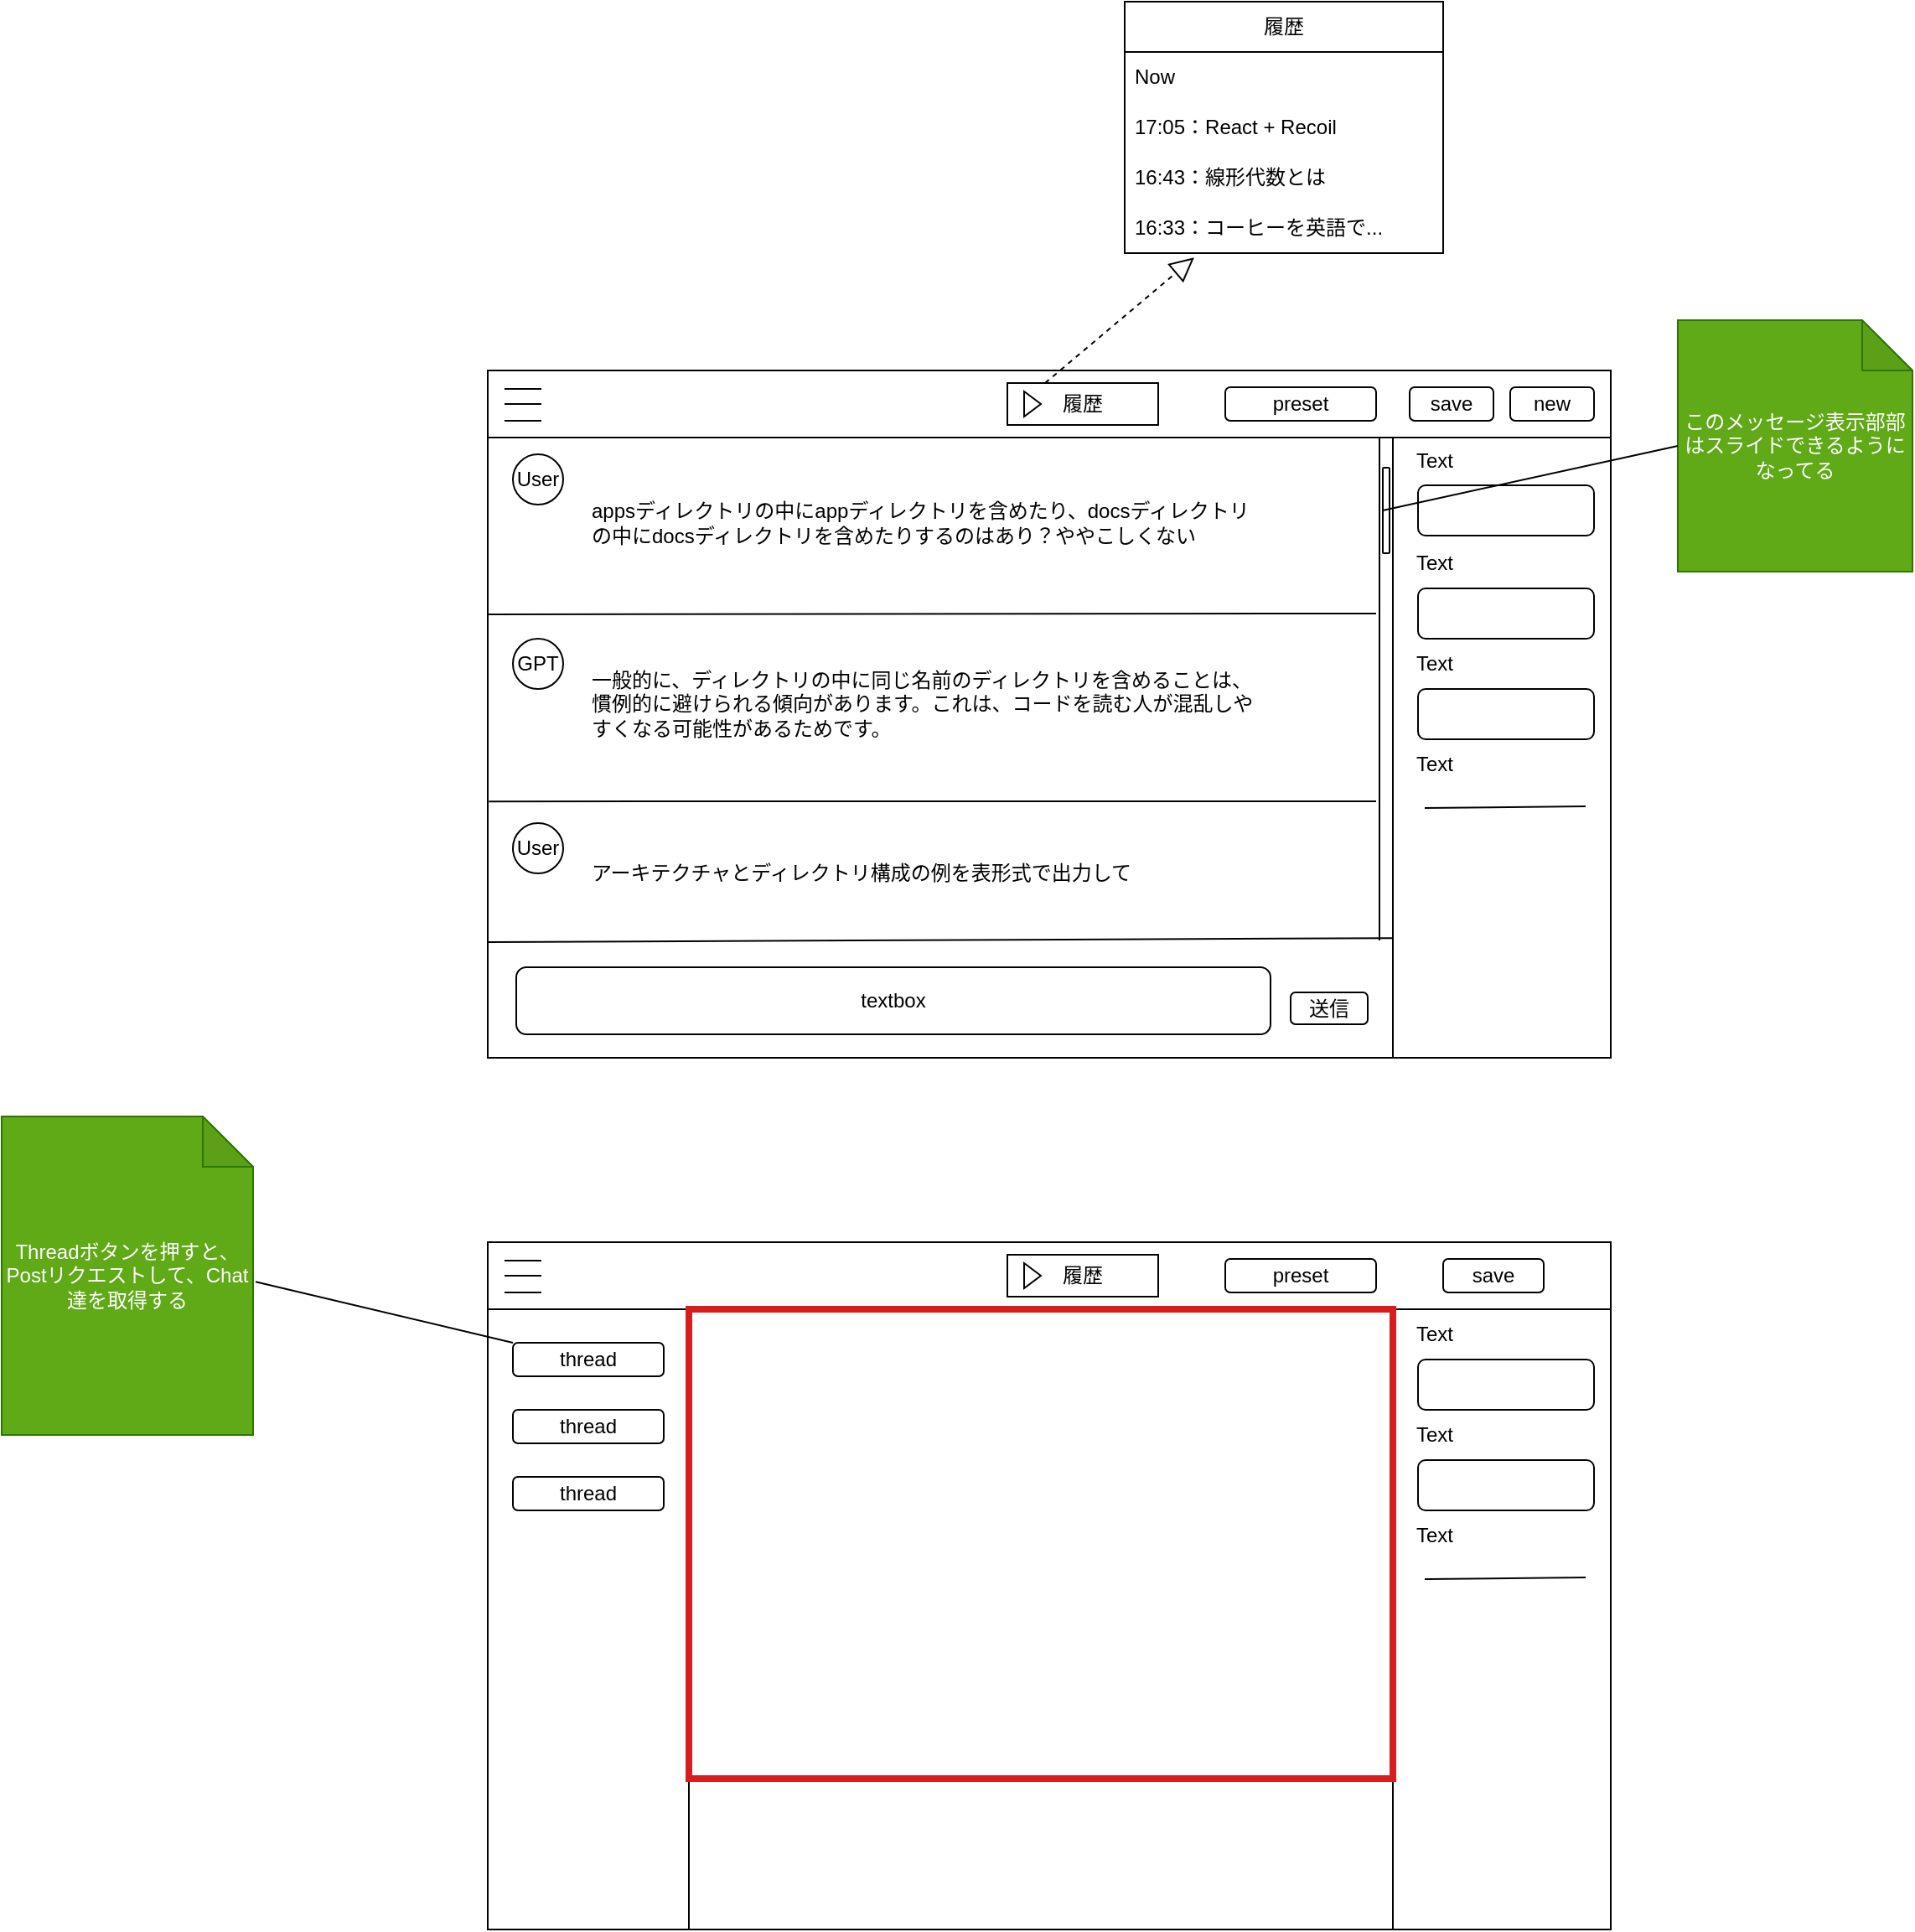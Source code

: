 <mxfile>
    <diagram id="VdgsyUHHD2g-uRMNJ1eA" name="Page-1">
        <mxGraphModel dx="1615" dy="1791" grid="1" gridSize="10" guides="1" tooltips="1" connect="1" arrows="1" fold="1" page="1" pageScale="1" pageWidth="827" pageHeight="1169" math="0" shadow="0">
            <root>
                <mxCell id="0"/>
                <mxCell id="1" parent="0"/>
                <mxCell id="2" value="" style="rounded=0;whiteSpace=wrap;html=1;" parent="1" vertex="1">
                    <mxGeometry x="50" y="100" width="670" height="410" as="geometry"/>
                </mxCell>
                <mxCell id="6" value="" style="rounded=0;whiteSpace=wrap;html=1;" parent="1" vertex="1">
                    <mxGeometry x="590" y="140" width="130" height="370" as="geometry"/>
                </mxCell>
                <mxCell id="10" value="" style="rounded=0;whiteSpace=wrap;html=1;" parent="1" vertex="1">
                    <mxGeometry x="50" y="100" width="670" height="40" as="geometry"/>
                </mxCell>
                <mxCell id="12" value="" style="rounded=1;whiteSpace=wrap;html=1;" parent="1" vertex="1">
                    <mxGeometry x="605" y="230" width="105" height="30" as="geometry"/>
                </mxCell>
                <mxCell id="13" value="" style="rounded=1;whiteSpace=wrap;html=1;" parent="1" vertex="1">
                    <mxGeometry x="605" y="290" width="105" height="30" as="geometry"/>
                </mxCell>
                <mxCell id="14" value="Text" style="text;html=1;strokeColor=none;fillColor=none;align=center;verticalAlign=middle;whiteSpace=wrap;rounded=0;" parent="1" vertex="1">
                    <mxGeometry x="590" y="200" width="50" height="30" as="geometry"/>
                </mxCell>
                <mxCell id="15" value="Text" style="text;html=1;strokeColor=none;fillColor=none;align=center;verticalAlign=middle;whiteSpace=wrap;rounded=0;" parent="1" vertex="1">
                    <mxGeometry x="590" y="260" width="50" height="30" as="geometry"/>
                </mxCell>
                <mxCell id="16" value="Text" style="text;html=1;strokeColor=none;fillColor=none;align=center;verticalAlign=middle;whiteSpace=wrap;rounded=0;" parent="1" vertex="1">
                    <mxGeometry x="590" y="320" width="50" height="30" as="geometry"/>
                </mxCell>
                <mxCell id="17" value="" style="endArrow=none;html=1;" parent="1" edge="1">
                    <mxGeometry width="50" height="50" relative="1" as="geometry">
                        <mxPoint x="609" y="361" as="sourcePoint"/>
                        <mxPoint x="705" y="360" as="targetPoint"/>
                    </mxGeometry>
                </mxCell>
                <mxCell id="18" value="preset" style="rounded=1;whiteSpace=wrap;html=1;" parent="1" vertex="1">
                    <mxGeometry x="490" y="110" width="90" height="20" as="geometry"/>
                </mxCell>
                <mxCell id="19" value="save" style="rounded=1;whiteSpace=wrap;html=1;" parent="1" vertex="1">
                    <mxGeometry x="600" y="110" width="50" height="20" as="geometry"/>
                </mxCell>
                <mxCell id="51" value="" style="endArrow=none;html=1;" parent="1" edge="1">
                    <mxGeometry width="50" height="50" relative="1" as="geometry">
                        <mxPoint x="60" y="111" as="sourcePoint"/>
                        <mxPoint x="82" y="111" as="targetPoint"/>
                    </mxGeometry>
                </mxCell>
                <mxCell id="52" value="" style="endArrow=none;html=1;" parent="1" edge="1">
                    <mxGeometry width="50" height="50" relative="1" as="geometry">
                        <mxPoint x="60" y="120" as="sourcePoint"/>
                        <mxPoint x="82" y="120" as="targetPoint"/>
                    </mxGeometry>
                </mxCell>
                <mxCell id="53" value="" style="endArrow=none;html=1;" parent="1" edge="1">
                    <mxGeometry width="50" height="50" relative="1" as="geometry">
                        <mxPoint x="60" y="130" as="sourcePoint"/>
                        <mxPoint x="82" y="130" as="targetPoint"/>
                    </mxGeometry>
                </mxCell>
                <mxCell id="55" value="" style="rounded=0;whiteSpace=wrap;html=1;" parent="1" vertex="1">
                    <mxGeometry x="50" y="630" width="670" height="400" as="geometry"/>
                </mxCell>
                <mxCell id="57" value="" style="rounded=0;whiteSpace=wrap;html=1;" parent="1" vertex="1">
                    <mxGeometry x="590" y="660" width="130" height="370" as="geometry"/>
                </mxCell>
                <mxCell id="59" value="" style="rounded=1;whiteSpace=wrap;html=1;" parent="1" vertex="1">
                    <mxGeometry x="605" y="690" width="105" height="30" as="geometry"/>
                </mxCell>
                <mxCell id="60" value="" style="rounded=1;whiteSpace=wrap;html=1;" parent="1" vertex="1">
                    <mxGeometry x="605" y="750" width="105" height="30" as="geometry"/>
                </mxCell>
                <mxCell id="61" value="Text" style="text;html=1;strokeColor=none;fillColor=none;align=center;verticalAlign=middle;whiteSpace=wrap;rounded=0;" parent="1" vertex="1">
                    <mxGeometry x="590" y="660" width="50" height="30" as="geometry"/>
                </mxCell>
                <mxCell id="62" value="Text" style="text;html=1;strokeColor=none;fillColor=none;align=center;verticalAlign=middle;whiteSpace=wrap;rounded=0;" parent="1" vertex="1">
                    <mxGeometry x="590" y="720" width="50" height="30" as="geometry"/>
                </mxCell>
                <mxCell id="63" value="Text" style="text;html=1;strokeColor=none;fillColor=none;align=center;verticalAlign=middle;whiteSpace=wrap;rounded=0;" parent="1" vertex="1">
                    <mxGeometry x="590" y="780" width="50" height="30" as="geometry"/>
                </mxCell>
                <mxCell id="64" value="" style="endArrow=none;html=1;" parent="1" edge="1">
                    <mxGeometry width="50" height="50" relative="1" as="geometry">
                        <mxPoint x="609" y="821.0" as="sourcePoint"/>
                        <mxPoint x="705" y="820.0" as="targetPoint"/>
                    </mxGeometry>
                </mxCell>
                <mxCell id="70" value="" style="rounded=0;whiteSpace=wrap;html=1;" parent="1" vertex="1">
                    <mxGeometry x="50" y="660" width="120" height="370" as="geometry"/>
                </mxCell>
                <mxCell id="71" value="thread" style="rounded=1;whiteSpace=wrap;html=1;" parent="1" vertex="1">
                    <mxGeometry x="65" y="680" width="90" height="20" as="geometry"/>
                </mxCell>
                <mxCell id="72" value="thread" style="rounded=1;whiteSpace=wrap;html=1;" parent="1" vertex="1">
                    <mxGeometry x="65" y="760" width="90" height="20" as="geometry"/>
                </mxCell>
                <mxCell id="73" value="thread" style="rounded=1;whiteSpace=wrap;html=1;" parent="1" vertex="1">
                    <mxGeometry x="65" y="720" width="90" height="20" as="geometry"/>
                </mxCell>
                <mxCell id="75" value="new" style="rounded=1;whiteSpace=wrap;html=1;" parent="1" vertex="1">
                    <mxGeometry x="660" y="110" width="50" height="20" as="geometry"/>
                </mxCell>
                <mxCell id="76" value="textbox" style="rounded=1;whiteSpace=wrap;html=1;" parent="1" vertex="1">
                    <mxGeometry x="67" y="456" width="450" height="40" as="geometry"/>
                </mxCell>
                <mxCell id="79" value="User" style="ellipse;whiteSpace=wrap;html=1;aspect=fixed;" parent="1" vertex="1">
                    <mxGeometry x="65" y="150" width="30" height="30" as="geometry"/>
                </mxCell>
                <mxCell id="82" value="GPT" style="ellipse;whiteSpace=wrap;html=1;aspect=fixed;" parent="1" vertex="1">
                    <mxGeometry x="65" y="260" width="30" height="30" as="geometry"/>
                </mxCell>
                <mxCell id="85" value="" style="endArrow=none;html=1;" parent="1" edge="1">
                    <mxGeometry width="50" height="50" relative="1" as="geometry">
                        <mxPoint x="50" y="245.5" as="sourcePoint"/>
                        <mxPoint x="580" y="245" as="targetPoint"/>
                    </mxGeometry>
                </mxCell>
                <mxCell id="86" value="" style="endArrow=none;html=1;entryX=0;entryY=0.807;entryDx=0;entryDy=0;entryPerimeter=0;" parent="1" edge="1" target="6">
                    <mxGeometry width="50" height="50" relative="1" as="geometry">
                        <mxPoint x="50" y="441" as="sourcePoint"/>
                        <mxPoint x="570" y="440" as="targetPoint"/>
                    </mxGeometry>
                </mxCell>
                <mxCell id="105" value="履歴" style="html=1;whiteSpace=wrap;container=1;recursiveResize=0;collapsible=0;" vertex="1" parent="1">
                    <mxGeometry x="360" y="107.5" width="90" height="25" as="geometry"/>
                </mxCell>
                <mxCell id="106" value="" style="triangle;html=1;whiteSpace=wrap;" vertex="1" parent="105">
                    <mxGeometry x="10" y="5" width="10" height="15" as="geometry"/>
                </mxCell>
                <mxCell id="110" value="" style="endArrow=block;dashed=1;endFill=0;endSize=12;html=1;entryX=0.218;entryY=1.089;entryDx=0;entryDy=0;exitX=0.25;exitY=0;exitDx=0;exitDy=0;entryPerimeter=0;" edge="1" parent="1" source="105" target="119">
                    <mxGeometry width="160" relative="1" as="geometry">
                        <mxPoint x="370" y="150" as="sourcePoint"/>
                        <mxPoint x="447.5" y="-80" as="targetPoint"/>
                    </mxGeometry>
                </mxCell>
                <mxCell id="115" value="履歴" style="swimlane;fontStyle=0;childLayout=stackLayout;horizontal=1;startSize=30;horizontalStack=0;resizeParent=1;resizeParentMax=0;resizeLast=0;collapsible=1;marginBottom=0;whiteSpace=wrap;html=1;" vertex="1" parent="1">
                    <mxGeometry x="430" y="-120" width="190" height="150" as="geometry">
                        <mxRectangle x="240" y="-280" width="60" height="30" as="alternateBounds"/>
                    </mxGeometry>
                </mxCell>
                <mxCell id="116" value="Now" style="text;strokeColor=none;fillColor=none;align=left;verticalAlign=middle;spacingLeft=4;spacingRight=4;overflow=hidden;points=[[0,0.5],[1,0.5]];portConstraint=eastwest;rotatable=0;whiteSpace=wrap;html=1;" vertex="1" parent="115">
                    <mxGeometry y="30" width="190" height="30" as="geometry"/>
                </mxCell>
                <mxCell id="117" value="17:05：React + Recoil" style="text;strokeColor=none;fillColor=none;align=left;verticalAlign=middle;spacingLeft=4;spacingRight=4;overflow=hidden;points=[[0,0.5],[1,0.5]];portConstraint=eastwest;rotatable=0;whiteSpace=wrap;html=1;" vertex="1" parent="115">
                    <mxGeometry y="60" width="190" height="30" as="geometry"/>
                </mxCell>
                <mxCell id="118" value="16:43：線形代数とは" style="text;strokeColor=none;fillColor=none;align=left;verticalAlign=middle;spacingLeft=4;spacingRight=4;overflow=hidden;points=[[0,0.5],[1,0.5]];portConstraint=eastwest;rotatable=0;whiteSpace=wrap;html=1;" vertex="1" parent="115">
                    <mxGeometry y="90" width="190" height="30" as="geometry"/>
                </mxCell>
                <mxCell id="119" value="16:33：コーヒーを英語で..." style="text;strokeColor=none;fillColor=none;align=left;verticalAlign=middle;spacingLeft=4;spacingRight=4;overflow=hidden;points=[[0,0.5],[1,0.5]];portConstraint=eastwest;rotatable=0;whiteSpace=wrap;html=1;" vertex="1" parent="115">
                    <mxGeometry y="120" width="190" height="30" as="geometry"/>
                </mxCell>
                <mxCell id="129" value="" style="rounded=0;whiteSpace=wrap;html=1;" vertex="1" parent="1">
                    <mxGeometry x="50" y="620" width="670" height="40" as="geometry"/>
                </mxCell>
                <mxCell id="130" value="preset" style="rounded=1;whiteSpace=wrap;html=1;" vertex="1" parent="1">
                    <mxGeometry x="490" y="630" width="90" height="20" as="geometry"/>
                </mxCell>
                <mxCell id="131" value="save" style="rounded=1;whiteSpace=wrap;html=1;" vertex="1" parent="1">
                    <mxGeometry x="620" y="630" width="60" height="20" as="geometry"/>
                </mxCell>
                <mxCell id="132" value="" style="endArrow=none;html=1;" edge="1" parent="1">
                    <mxGeometry width="50" height="50" relative="1" as="geometry">
                        <mxPoint x="60" y="631" as="sourcePoint"/>
                        <mxPoint x="82" y="631" as="targetPoint"/>
                    </mxGeometry>
                </mxCell>
                <mxCell id="133" value="" style="endArrow=none;html=1;" edge="1" parent="1">
                    <mxGeometry width="50" height="50" relative="1" as="geometry">
                        <mxPoint x="60" y="640" as="sourcePoint"/>
                        <mxPoint x="82" y="640" as="targetPoint"/>
                    </mxGeometry>
                </mxCell>
                <mxCell id="134" value="" style="endArrow=none;html=1;" edge="1" parent="1">
                    <mxGeometry width="50" height="50" relative="1" as="geometry">
                        <mxPoint x="60" y="650" as="sourcePoint"/>
                        <mxPoint x="82" y="650" as="targetPoint"/>
                    </mxGeometry>
                </mxCell>
                <mxCell id="135" value="履歴" style="html=1;whiteSpace=wrap;container=1;recursiveResize=0;collapsible=0;" vertex="1" parent="1">
                    <mxGeometry x="360" y="627.5" width="90" height="25" as="geometry"/>
                </mxCell>
                <mxCell id="136" value="" style="triangle;html=1;whiteSpace=wrap;" vertex="1" parent="135">
                    <mxGeometry x="10" y="5" width="10" height="15" as="geometry"/>
                </mxCell>
                <mxCell id="138" value="このメッセージ表示部部はスライドできるようになってる" style="shape=note;whiteSpace=wrap;html=1;backgroundOutline=1;darkOpacity=0.05;fillColor=#60a917;fontColor=#ffffff;strokeColor=#2D7600;" vertex="1" parent="1">
                    <mxGeometry x="760" y="70" width="140" height="150" as="geometry"/>
                </mxCell>
                <mxCell id="143" value="" style="endArrow=none;html=1;exitX=0.001;exitY=0.627;exitDx=0;exitDy=0;exitPerimeter=0;" edge="1" parent="1" source="2">
                    <mxGeometry width="50" height="50" relative="1" as="geometry">
                        <mxPoint x="50" y="370" as="sourcePoint"/>
                        <mxPoint x="580" y="357" as="targetPoint"/>
                    </mxGeometry>
                </mxCell>
                <mxCell id="144" value="User" style="ellipse;whiteSpace=wrap;html=1;aspect=fixed;" vertex="1" parent="1">
                    <mxGeometry x="65" y="370" width="30" height="30" as="geometry"/>
                </mxCell>
                <mxCell id="145" value="" style="endArrow=none;html=1;" edge="1" parent="1">
                    <mxGeometry width="50" height="50" relative="1" as="geometry">
                        <mxPoint x="582" y="140" as="sourcePoint"/>
                        <mxPoint x="582" y="440" as="targetPoint"/>
                    </mxGeometry>
                </mxCell>
                <mxCell id="146" value="" style="rounded=1;whiteSpace=wrap;html=1;" vertex="1" parent="1">
                    <mxGeometry x="584" y="158" width="4" height="51" as="geometry"/>
                </mxCell>
                <mxCell id="148" value="送信" style="rounded=1;whiteSpace=wrap;html=1;" vertex="1" parent="1">
                    <mxGeometry x="529" y="471" width="46" height="19" as="geometry"/>
                </mxCell>
                <mxCell id="151" value="" style="rounded=1;whiteSpace=wrap;html=1;" vertex="1" parent="1">
                    <mxGeometry x="605" y="168.5" width="105" height="30" as="geometry"/>
                </mxCell>
                <mxCell id="152" value="Text" style="text;html=1;strokeColor=none;fillColor=none;align=center;verticalAlign=middle;whiteSpace=wrap;rounded=0;" vertex="1" parent="1">
                    <mxGeometry x="590" y="138.5" width="50" height="30" as="geometry"/>
                </mxCell>
                <mxCell id="139" value="" style="endArrow=none;html=1;entryX=0;entryY=0.5;entryDx=0;entryDy=0;entryPerimeter=0;exitX=0;exitY=0.5;exitDx=0;exitDy=0;" edge="1" parent="1" source="146" target="138">
                    <mxGeometry width="50" height="50" relative="1" as="geometry">
                        <mxPoint x="550" y="660" as="sourcePoint"/>
                        <mxPoint x="600" y="610" as="targetPoint"/>
                    </mxGeometry>
                </mxCell>
                <mxCell id="156" value="" style="rounded=0;whiteSpace=wrap;html=1;strokeColor=#d71d1d;strokeWidth=4;fillColor=none;" vertex="1" parent="1">
                    <mxGeometry x="170" y="660" width="420" height="280" as="geometry"/>
                </mxCell>
                <mxCell id="159" value="appsディレクトリの中にappディレクトリを含めたり、docsディレクトリの中にdocsディレクトリを含めたりするのはあり？ややこしくない" style="text;html=1;strokeColor=none;fillColor=none;align=left;verticalAlign=middle;whiteSpace=wrap;rounded=0;strokeWidth=4;" vertex="1" parent="1">
                    <mxGeometry x="110" y="152.5" width="400" height="77.5" as="geometry"/>
                </mxCell>
                <mxCell id="160" value="一般的に、ディレクトリの中に同じ名前のディレクトリを含めることは、慣例的に避けられる傾向があります。これは、コードを読む人が混乱しやすくなる可能性があるためです。" style="text;html=1;strokeColor=none;fillColor=none;align=left;verticalAlign=middle;whiteSpace=wrap;rounded=0;strokeWidth=4;" vertex="1" parent="1">
                    <mxGeometry x="110" y="260" width="400" height="77.5" as="geometry"/>
                </mxCell>
                <mxCell id="161" value="アーキテクチャとディレクトリ構成の例を表形式で出力して" style="text;html=1;strokeColor=none;fillColor=none;align=left;verticalAlign=middle;whiteSpace=wrap;rounded=0;strokeWidth=4;" vertex="1" parent="1">
                    <mxGeometry x="110" y="370" width="380" height="60" as="geometry"/>
                </mxCell>
                <mxCell id="162" value="Threadボタンを押すと、Postリクエストして、Chat達を取得する" style="shape=note;whiteSpace=wrap;html=1;backgroundOutline=1;darkOpacity=0.05;fillColor=#60a917;fontColor=#ffffff;strokeColor=#2D7600;align=center;" vertex="1" parent="1">
                    <mxGeometry x="-240" y="545" width="150" height="190" as="geometry"/>
                </mxCell>
                <mxCell id="163" value="" style="endArrow=none;html=1;exitX=1.01;exitY=0.519;exitDx=0;exitDy=0;exitPerimeter=0;entryX=0;entryY=0;entryDx=0;entryDy=0;" edge="1" parent="1" source="162" target="71">
                    <mxGeometry width="50" height="50" relative="1" as="geometry">
                        <mxPoint x="250" y="560" as="sourcePoint"/>
                        <mxPoint x="300" y="520" as="targetPoint"/>
                    </mxGeometry>
                </mxCell>
            </root>
        </mxGraphModel>
    </diagram>
</mxfile>